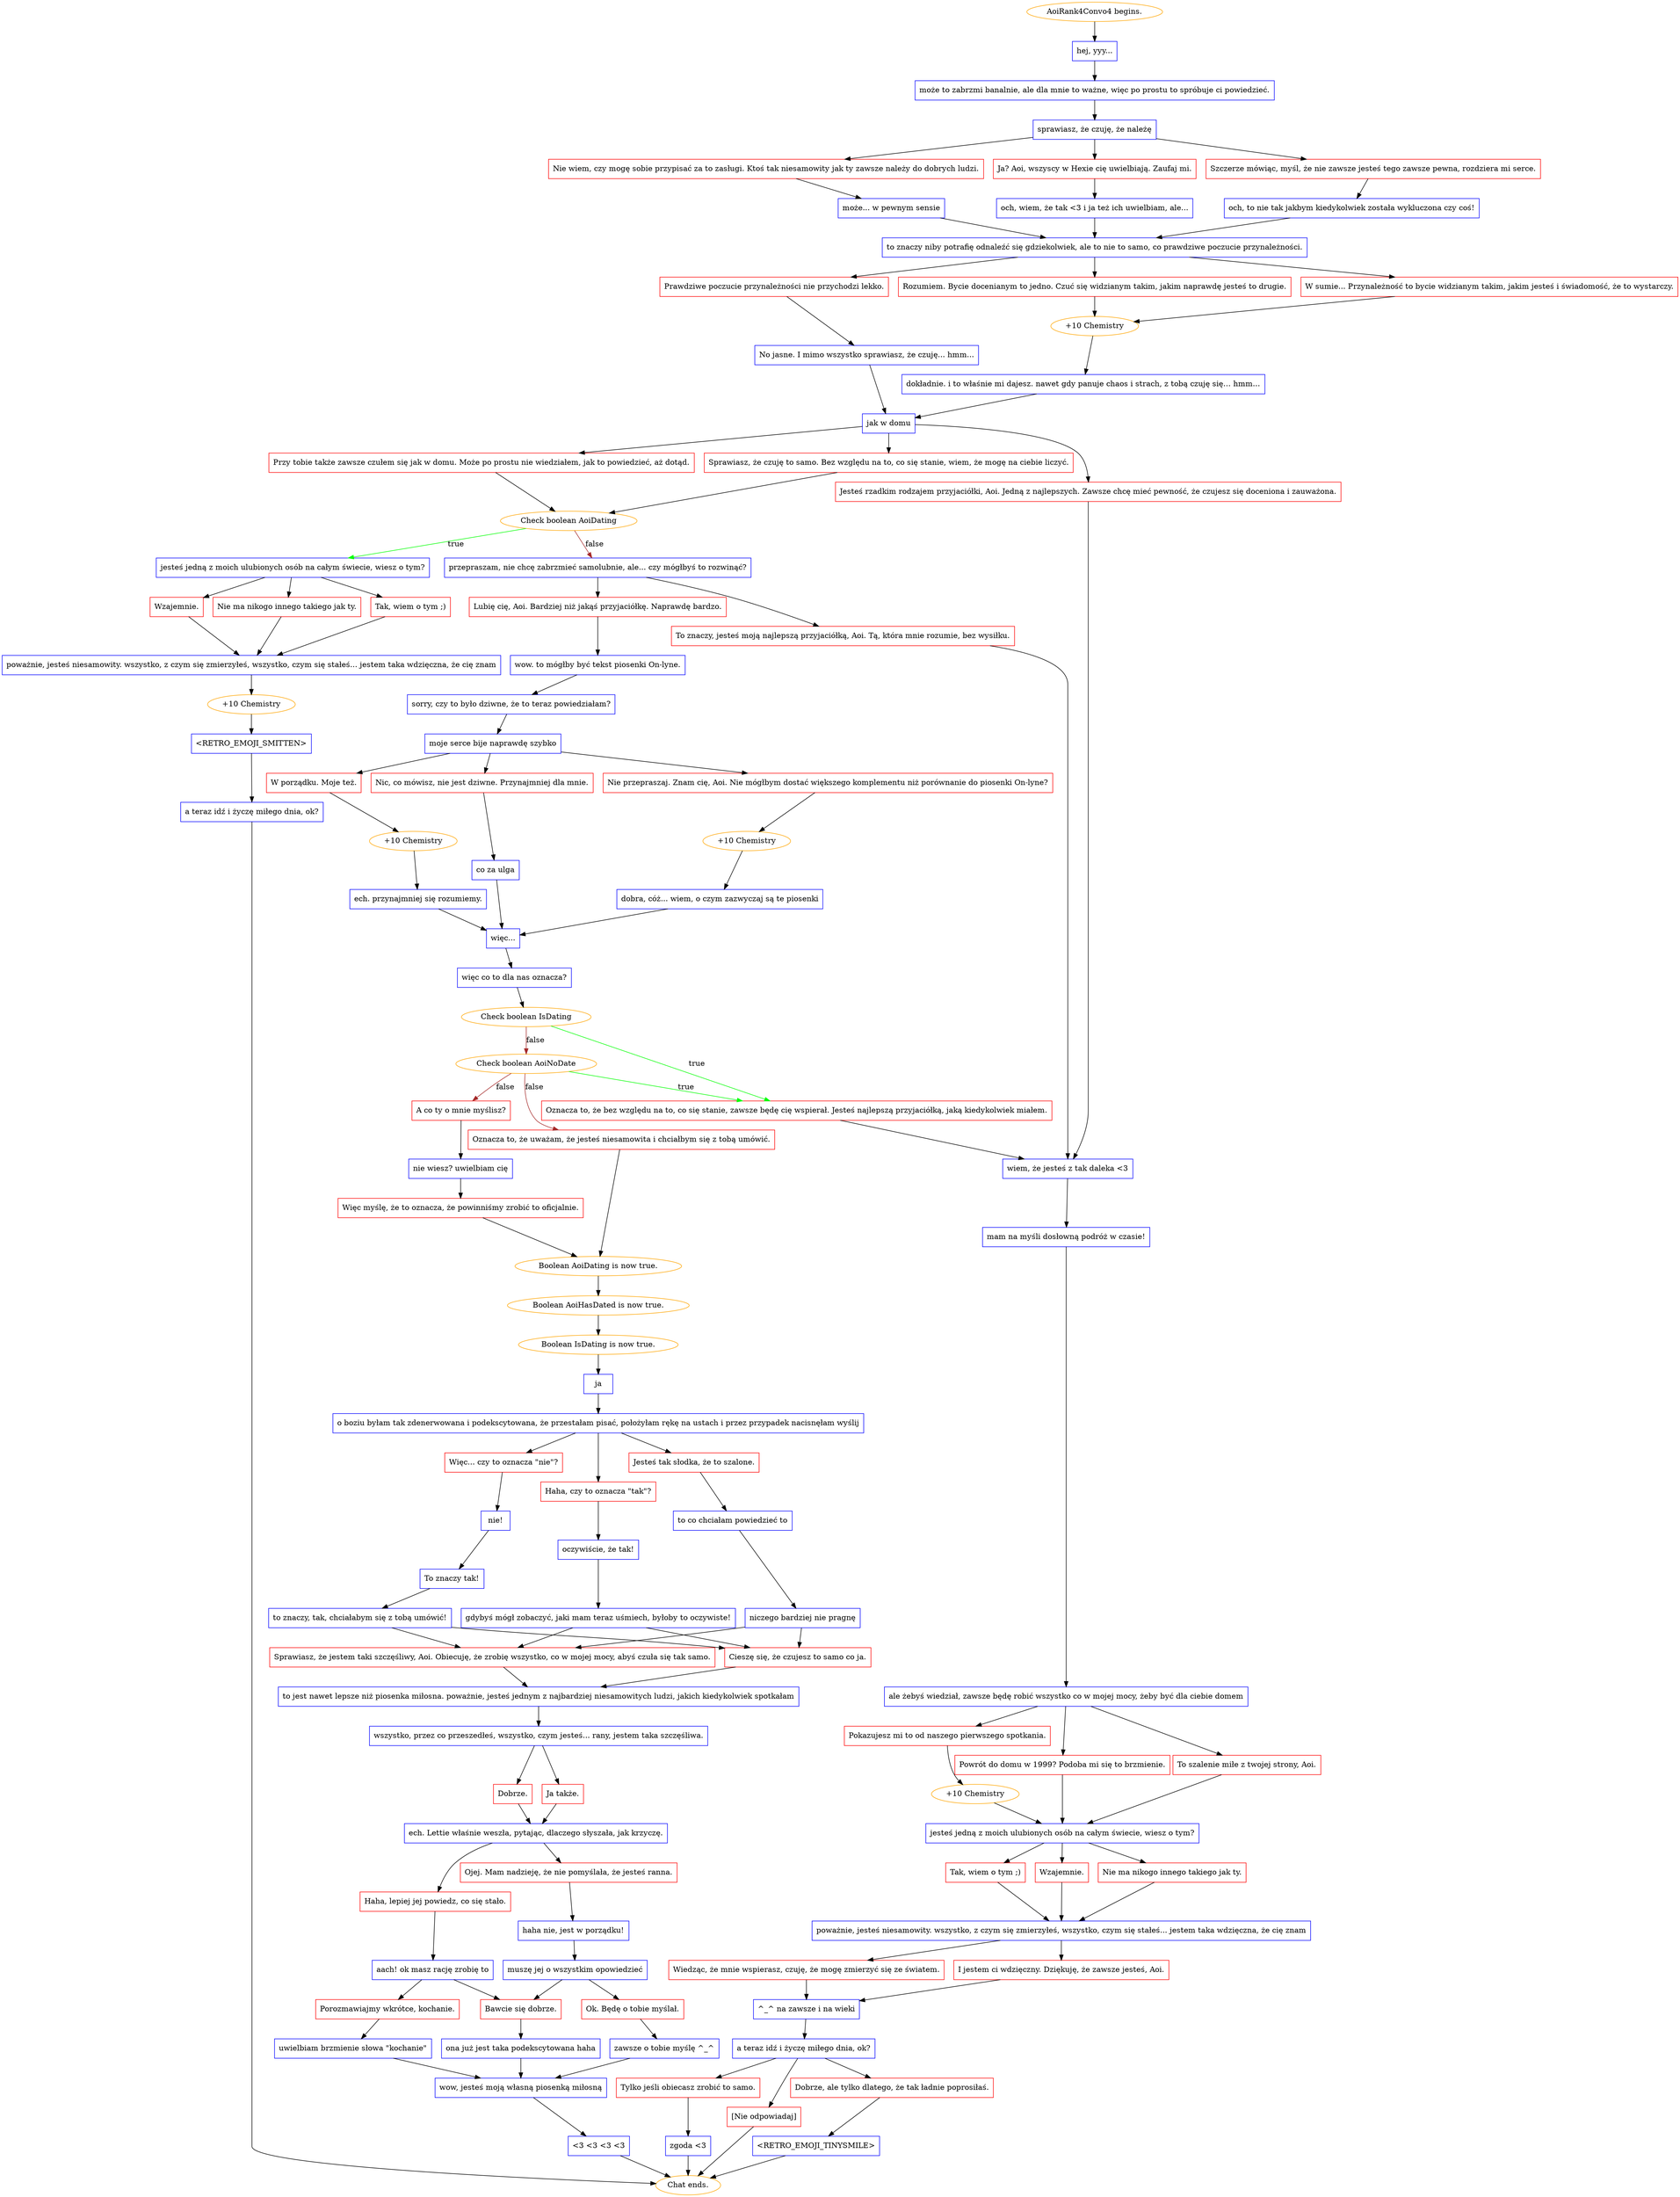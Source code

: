 digraph {
	"AoiRank4Convo4 begins." [color=orange];
		"AoiRank4Convo4 begins." -> j2064862678;
	j2064862678 [label="hej, yyy...",shape=box,color=blue];
		j2064862678 -> j1188542971;
	j1188542971 [label="może to zabrzmi banalnie, ale dla mnie to ważne, więc po prostu to spróbuje ci powiedzieć.",shape=box,color=blue];
		j1188542971 -> j1692759945;
	j1692759945 [label="sprawiasz, że czuję, że należę",shape=box,color=blue];
		j1692759945 -> j3556006253;
		j1692759945 -> j332339722;
		j1692759945 -> j2471713952;
	j3556006253 [label="Nie wiem, czy mogę sobie przypisać za to zasługi. Ktoś tak niesamowity jak ty zawsze należy do dobrych ludzi.",shape=box,color=red];
		j3556006253 -> j2118573532;
	j332339722 [label="Ja? Aoi, wszyscy w Hexie cię uwielbiają. Zaufaj mi.",shape=box,color=red];
		j332339722 -> j1237397946;
	j2471713952 [label="Szczerze mówiąc, myśl, że nie zawsze jesteś tego zawsze pewna, rozdziera mi serce.",shape=box,color=red];
		j2471713952 -> j1082938127;
	j2118573532 [label="może... w pewnym sensie",shape=box,color=blue];
		j2118573532 -> j221299239;
	j1237397946 [label="och, wiem, że tak <3 i ja też ich uwielbiam, ale...",shape=box,color=blue];
		j1237397946 -> j221299239;
	j1082938127 [label="och, to nie tak jakbym kiedykolwiek została wykluczona czy coś!",shape=box,color=blue];
		j1082938127 -> j221299239;
	j221299239 [label="to znaczy niby potrafię odnaleźć się gdziekolwiek, ale to nie to samo, co prawdziwe poczucie przynależności.",shape=box,color=blue];
		j221299239 -> j4205931562;
		j221299239 -> j647710977;
		j221299239 -> j139346848;
	j4205931562 [label="Rozumiem. Bycie docenianym to jedno. Czuć się widzianym takim, jakim naprawdę jesteś to drugie.",shape=box,color=red];
		j4205931562 -> j3013984282;
	j647710977 [label="W sumie... Przynależność to bycie widzianym takim, jakim jesteś i świadomość, że to wystarczy.",shape=box,color=red];
		j647710977 -> j3013984282;
	j139346848 [label="Prawdziwe poczucie przynależności nie przychodzi lekko.",shape=box,color=red];
		j139346848 -> j3886944988;
	j3013984282 [label="+10 Chemistry",color=orange];
		j3013984282 -> j1653470602;
	j3886944988 [label="No jasne. I mimo wszystko sprawiasz, że czuję... hmm...",shape=box,color=blue];
		j3886944988 -> j3046504478;
	j1653470602 [label="dokładnie. i to właśnie mi dajesz. nawet gdy panuje chaos i strach, z tobą czuję się… hmm…",shape=box,color=blue];
		j1653470602 -> j3046504478;
	j3046504478 [label="jak w domu",shape=box,color=blue];
		j3046504478 -> j1635402362;
		j3046504478 -> j1506816691;
		j3046504478 -> j3235467110;
	j1635402362 [label="Przy tobie także zawsze czułem się jak w domu. Może po prostu nie wiedziałem, jak to powiedzieć, aż dotąd.",shape=box,color=red];
		j1635402362 -> j3623430327;
	j1506816691 [label="Sprawiasz, że czuję to samo. Bez względu na to, co się stanie, wiem, że mogę na ciebie liczyć.",shape=box,color=red];
		j1506816691 -> j3623430327;
	j3235467110 [label="Jesteś rzadkim rodzajem przyjaciółki, Aoi. Jedną z najlepszych. Zawsze chcę mieć pewność, że czujesz się doceniona i zauważona.",shape=box,color=red];
		j3235467110 -> j901867382;
	j3623430327 [label="Check boolean AoiDating",color=orange];
		j3623430327 -> j899025774 [label=true,color=green];
		j3623430327 -> j44537476 [label=false,color=brown];
	j901867382 [label="wiem, że jesteś z tak daleka <3",shape=box,color=blue];
		j901867382 -> j386296569;
	j899025774 [label="jesteś jedną z moich ulubionych osób na całym świecie, wiesz o tym?",shape=box,color=blue];
		j899025774 -> j1996247737;
		j899025774 -> j741300971;
		j899025774 -> j3865271599;
	j44537476 [label="przepraszam, nie chcę zabrzmieć samolubnie, ale... czy mógłbyś to rozwinąć?",shape=box,color=blue];
		j44537476 -> j1594599778;
		j44537476 -> j989334870;
	j386296569 [label="mam na myśli dosłowną podróż w czasie!",shape=box,color=blue];
		j386296569 -> j811878851;
	j1996247737 [label="Wzajemnie.",shape=box,color=red];
		j1996247737 -> j505980598;
	j741300971 [label="Nie ma nikogo innego takiego jak ty.",shape=box,color=red];
		j741300971 -> j505980598;
	j3865271599 [label="Tak, wiem o tym ;)",shape=box,color=red];
		j3865271599 -> j505980598;
	j1594599778 [label="Lubię cię, Aoi. Bardziej niż jakąś przyjaciółkę. Naprawdę bardzo.",shape=box,color=red];
		j1594599778 -> j1412522963;
	j989334870 [label="To znaczy, jesteś moją najlepszą przyjaciółką, Aoi. Tą, która mnie rozumie, bez wysiłku.",shape=box,color=red];
		j989334870 -> j901867382;
	j811878851 [label="ale żebyś wiedział, zawsze będę robić wszystko co w mojej mocy, żeby być dla ciebie domem",shape=box,color=blue];
		j811878851 -> j3018219986;
		j811878851 -> j2623640528;
		j811878851 -> j1636866657;
	j505980598 [label="poważnie, jesteś niesamowity. wszystko, z czym się zmierzyłeś, wszystko, czym się stałeś... jestem taka wdzięczna, że cię znam",shape=box,color=blue];
		j505980598 -> j3790559571;
	j1412522963 [label="wow. to mógłby być tekst piosenki On-lyne.",shape=box,color=blue];
		j1412522963 -> j1007047326;
	j3018219986 [label="Pokazujesz mi to od naszego pierwszego spotkania.",shape=box,color=red];
		j3018219986 -> j3835682019;
	j2623640528 [label="Powrót do domu w 1999? Podoba mi się to brzmienie.",shape=box,color=red];
		j2623640528 -> j3179066703;
	j1636866657 [label="To szalenie miłe z twojej strony, Aoi.",shape=box,color=red];
		j1636866657 -> j3179066703;
	j3790559571 [label="+10 Chemistry",color=orange];
		j3790559571 -> j3152341591;
	j1007047326 [label="sorry, czy to było dziwne, że to teraz powiedziałam?",shape=box,color=blue];
		j1007047326 -> j586223972;
	j3835682019 [label="+10 Chemistry",color=orange];
		j3835682019 -> j3179066703;
	j3179066703 [label="jesteś jedną z moich ulubionych osób na całym świecie, wiesz o tym?",shape=box,color=blue];
		j3179066703 -> j3637210775;
		j3179066703 -> j2085070710;
		j3179066703 -> j1888529142;
	j3152341591 [label="<RETRO_EMOJI_SMITTEN>",shape=box,color=blue];
		j3152341591 -> j117890979;
	j586223972 [label="moje serce bije naprawdę szybko",shape=box,color=blue];
		j586223972 -> j852057867;
		j586223972 -> j1112456208;
		j586223972 -> j3934209040;
	j3637210775 [label="Wzajemnie.",shape=box,color=red];
		j3637210775 -> j956512115;
	j2085070710 [label="Nie ma nikogo innego takiego jak ty.",shape=box,color=red];
		j2085070710 -> j956512115;
	j1888529142 [label="Tak, wiem o tym ;)",shape=box,color=red];
		j1888529142 -> j956512115;
	j117890979 [label="a teraz idź i życzę miłego dnia, ok?",shape=box,color=blue];
		j117890979 -> "Chat ends.";
	j852057867 [label="Nie przepraszaj. Znam cię, Aoi. Nie mógłbym dostać większego komplementu niż porównanie do piosenki On-lyne?",shape=box,color=red];
		j852057867 -> j536992692;
	j1112456208 [label="W porządku. Moje też.",shape=box,color=red];
		j1112456208 -> j456810606;
	j3934209040 [label="Nic, co mówisz, nie jest dziwne. Przynajmniej dla mnie.",shape=box,color=red];
		j3934209040 -> j1461722935;
	j956512115 [label="poważnie, jesteś niesamowity. wszystko, z czym się zmierzyłeś, wszystko, czym się stałeś... jestem taka wdzięczna, że cię znam",shape=box,color=blue];
		j956512115 -> j1062371737;
		j956512115 -> j3805887534;
	"Chat ends." [color=orange];
	j536992692 [label="+10 Chemistry",color=orange];
		j536992692 -> j3522952291;
	j456810606 [label="+10 Chemistry",color=orange];
		j456810606 -> j1653433751;
	j1461722935 [label="co za ulga",shape=box,color=blue];
		j1461722935 -> j3509321280;
	j1062371737 [label="Wiedząc, że mnie wspierasz, czuję, że mogę zmierzyć się ze światem.",shape=box,color=red];
		j1062371737 -> j2522409561;
	j3805887534 [label="I jestem ci wdzięczny. Dziękuję, że zawsze jesteś, Aoi.",shape=box,color=red];
		j3805887534 -> j2522409561;
	j3522952291 [label="dobra, cóż... wiem, o czym zazwyczaj są te piosenki",shape=box,color=blue];
		j3522952291 -> j3509321280;
	j1653433751 [label="ech. przynajmniej się rozumiemy.",shape=box,color=blue];
		j1653433751 -> j3509321280;
	j3509321280 [label="więc...",shape=box,color=blue];
		j3509321280 -> j4096283777;
	j2522409561 [label="^_^ na zawsze i na wieki",shape=box,color=blue];
		j2522409561 -> j137643992;
	j4096283777 [label="więc co to dla nas oznacza?",shape=box,color=blue];
		j4096283777 -> j1568675080;
	j137643992 [label="a teraz idź i życzę miłego dnia, ok?",shape=box,color=blue];
		j137643992 -> j2362320609;
		j137643992 -> j2804591728;
		j137643992 -> j217476357;
	j1568675080 [label="Check boolean IsDating",color=orange];
		j1568675080 -> j188093978 [label=true,color=green];
		j1568675080 -> j1069024573 [label=false,color=brown];
	j2362320609 [label="Dobrze, ale tylko dlatego, że tak ładnie poprosiłaś.",shape=box,color=red];
		j2362320609 -> j3029731251;
	j2804591728 [label="Tylko jeśli obiecasz zrobić to samo.",shape=box,color=red];
		j2804591728 -> j484719132;
	j217476357 [label="[Nie odpowiadaj]",shape=box,color=red];
		j217476357 -> "Chat ends.";
	j188093978 [label="Oznacza to, że bez względu na to, co się stanie, zawsze będę cię wspierał. Jesteś najlepszą przyjaciółką, jaką kiedykolwiek miałem.",shape=box,color=red];
		j188093978 -> j901867382;
	j1069024573 [label="Check boolean AoiNoDate",color=orange];
		j1069024573 -> j188093978 [label=true,color=green];
		j1069024573 -> j3636794096 [label=false,color=brown];
		j1069024573 -> j2631988715 [label=false,color=brown];
	j3029731251 [label="<RETRO_EMOJI_TINYSMILE>",shape=box,color=blue];
		j3029731251 -> "Chat ends.";
	j484719132 [label="zgoda <3",shape=box,color=blue];
		j484719132 -> "Chat ends.";
	j3636794096 [label="Oznacza to, że uważam, że jesteś niesamowita i chciałbym się z tobą umówić.",shape=box,color=red];
		j3636794096 -> j1735940773;
	j2631988715 [label="A co ty o mnie myślisz?",shape=box,color=red];
		j2631988715 -> j3902896483;
	j1735940773 [label="Boolean AoiDating is now true.",color=orange];
		j1735940773 -> j4179301767;
	j3902896483 [label="nie wiesz? uwielbiam cię",shape=box,color=blue];
		j3902896483 -> j1901965448;
	j4179301767 [label="Boolean AoiHasDated is now true.",color=orange];
		j4179301767 -> j3897309690;
	j1901965448 [label="Więc myślę, że to oznacza, że powinniśmy zrobić to oficjalnie.",shape=box,color=red];
		j1901965448 -> j1735940773;
	j3897309690 [label="Boolean IsDating is now true.",color=orange];
		j3897309690 -> j899813496;
	j899813496 [label="ja",shape=box,color=blue];
		j899813496 -> j2060173747;
	j2060173747 [label="o boziu byłam tak zdenerwowana i podekscytowana, że przestałam pisać, położyłam rękę na ustach i przez przypadek nacisnęłam wyślij",shape=box,color=blue];
		j2060173747 -> j355646161;
		j2060173747 -> j303837556;
		j2060173747 -> j271764364;
	j355646161 [label="Haha, czy to oznacza \"tak\"?",shape=box,color=red];
		j355646161 -> j298045804;
	j303837556 [label="Jesteś tak słodka, że to szalone.",shape=box,color=red];
		j303837556 -> j1220018515;
	j271764364 [label="Więc... czy to oznacza \"nie\"?",shape=box,color=red];
		j271764364 -> j837926948;
	j298045804 [label="oczywiście, że tak!",shape=box,color=blue];
		j298045804 -> j888282635;
	j1220018515 [label="to co chciałam powiedzieć to",shape=box,color=blue];
		j1220018515 -> j1978416817;
	j837926948 [label="nie!",shape=box,color=blue];
		j837926948 -> j1529130663;
	j888282635 [label="gdybyś mógł zobaczyć, jaki mam teraz uśmiech, byłoby to oczywiste!",shape=box,color=blue];
		j888282635 -> j265655051;
		j888282635 -> j2607714283;
	j1978416817 [label="niczego bardziej nie pragnę",shape=box,color=blue];
		j1978416817 -> j265655051;
		j1978416817 -> j2607714283;
	j1529130663 [label="To znaczy tak!",shape=box,color=blue];
		j1529130663 -> j2084572912;
	j265655051 [label="Cieszę się, że czujesz to samo co ja.",shape=box,color=red];
		j265655051 -> j671826711;
	j2607714283 [label="Sprawiasz, że jestem taki szczęśliwy, Aoi. Obiecuję, że zrobię wszystko, co w mojej mocy, abyś czuła się tak samo.",shape=box,color=red];
		j2607714283 -> j671826711;
	j2084572912 [label="to znaczy, tak, chciałabym się z tobą umówić!",shape=box,color=blue];
		j2084572912 -> j265655051;
		j2084572912 -> j2607714283;
	j671826711 [label="to jest nawet lepsze niż piosenka miłosna. poważnie, jesteś jednym z najbardziej niesamowitych ludzi, jakich kiedykolwiek spotkałam",shape=box,color=blue];
		j671826711 -> j3865321056;
	j3865321056 [label="wszystko, przez co przeszedłeś, wszystko, czym jesteś... rany, jestem taka szczęśliwa.",shape=box,color=blue];
		j3865321056 -> j1737455756;
		j3865321056 -> j810800051;
	j1737455756 [label="Dobrze.",shape=box,color=red];
		j1737455756 -> j4259702894;
	j810800051 [label="Ja także.",shape=box,color=red];
		j810800051 -> j4259702894;
	j4259702894 [label="ech. Lettie właśnie weszła, pytając, dlaczego słyszała, jak krzyczę.",shape=box,color=blue];
		j4259702894 -> j4256414966;
		j4259702894 -> j951718591;
	j4256414966 [label="Ojej. Mam nadzieję, że nie pomyślała, że jesteś ranna.",shape=box,color=red];
		j4256414966 -> j982681281;
	j951718591 [label="Haha, lepiej jej powiedz, co się stało.",shape=box,color=red];
		j951718591 -> j1373869452;
	j982681281 [label="haha nie, jest w porządku!",shape=box,color=blue];
		j982681281 -> j407733328;
	j1373869452 [label="aach! ok masz rację zrobię to",shape=box,color=blue];
		j1373869452 -> j3653529272;
		j1373869452 -> j1067003572;
	j407733328 [label="muszę jej o wszystkim opowiedzieć",shape=box,color=blue];
		j407733328 -> j3653529272;
		j407733328 -> j2245137188;
	j3653529272 [label="Bawcie się dobrze.",shape=box,color=red];
		j3653529272 -> j324085369;
	j1067003572 [label="Porozmawiajmy wkrótce, kochanie.",shape=box,color=red];
		j1067003572 -> j1275425112;
	j2245137188 [label="Ok. Będę o tobie myślał.",shape=box,color=red];
		j2245137188 -> j2505191182;
	j324085369 [label="ona już jest taka podekscytowana haha",shape=box,color=blue];
		j324085369 -> j1395723494;
	j1275425112 [label="uwielbiam brzmienie słowa \"kochanie\"",shape=box,color=blue];
		j1275425112 -> j1395723494;
	j2505191182 [label="zawsze o tobie myślę ^_^",shape=box,color=blue];
		j2505191182 -> j1395723494;
	j1395723494 [label="wow, jesteś moją własną piosenką miłosną",shape=box,color=blue];
		j1395723494 -> j2074037111;
	j2074037111 [label="<3 <3 <3 <3",shape=box,color=blue];
		j2074037111 -> "Chat ends.";
}